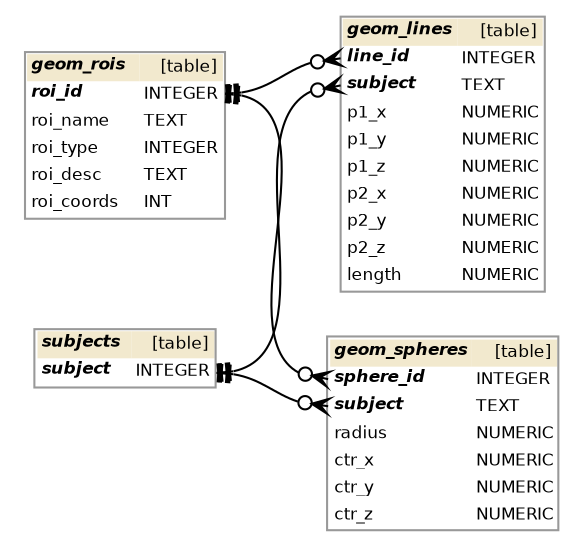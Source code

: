 digraph "SchemaCrawler_Diagram" {

  graph [
    nodesep="0.18"
    ranksep="0.46"
    rankdir="RL"
    fontname="Helvetica"
    fontsize="8"
  ];
  
  node [
    fontname="Helvetica"
    fontsize="8"
    shape="plaintext"
  ];
  
  edge [
    fontname="Helvetica"
    fontsize="8"  
    arrowsize="0.8"
  ];


  /* geom_rois -=-=-=-=-=-=-=-=-=-=-=-=-=- */
  "geom_rois_52a3834a" [
    label=<
      <table border="1" cellborder="0" cellpadding="2" cellspacing="0" bgcolor="white" color="#999999">
	<tr>
		<td colspan='2' bgcolor='#F2E9CE' align='left'><b><i>geom_rois</i></b></td>
		<td bgcolor='#F2E9CE' align='right'>[table]</td>
	</tr>
	<tr>
		<td port='roi_id_8b3e8f92.start' align='left'><b><i>roi_id</i></b></td>
		<td align='left'> </td>
		<td port='roi_id_8b3e8f92.end' align='left'>INTEGER</td>
	</tr>
	<tr>
		<td port='roi_name_b5db3b42.start' align='left'>roi_name</td>
		<td align='left'> </td>
		<td port='roi_name_b5db3b42.end' align='left'>TEXT</td>
	</tr>
	<tr>
		<td port='roi_type_b5de4ff1.start' align='left'>roi_type</td>
		<td align='left'> </td>
		<td port='roi_type_b5de4ff1.end' align='left'>INTEGER</td>
	</tr>
	<tr>
		<td port='roi_desc_b5d6bf48.start' align='left'>roi_desc</td>
		<td align='left'> </td>
		<td port='roi_desc_b5d6bf48.end' align='left'>TEXT</td>
	</tr>
	<tr>
		<td port='roi_coords_99fa9315.start' align='left'>roi_coords</td>
		<td align='left'> </td>
		<td port='roi_coords_99fa9315.end' align='left'>INT</td>
	</tr>
      </table>
    >
  ];

  "geom_lines_175b03c":"line_id_3dd11194.start":w -> "geom_rois_52a3834a":"roi_id_8b3e8f92.end":e [label=<> style="solid" dir="both" arrowhead="teetee" arrowtail="crowodot"];
  "geom_spheres_f8b39843":"sphere_id_d9bb8ee2.start":w -> "geom_rois_52a3834a":"roi_id_8b3e8f92.end":e [label=<> style="solid" dir="both" arrowhead="teetee" arrowtail="crowodot"];


  /* subjects -=-=-=-=-=-=-=-=-=-=-=-=-=- */
  "subjects_84a050c7" [
    label=<
      <table border="1" cellborder="0" cellpadding="2" cellspacing="0" bgcolor="white" color="#999999">
	<tr>
		<td colspan='2' bgcolor='#F2E9CE' align='left'><b><i>subjects</i></b></td>
		<td bgcolor='#F2E9CE' align='right'>[table]</td>
	</tr>
	<tr>
		<td port='subject_c3a2ff05.start' align='left'><b><i>subject</i></b></td>
		<td align='left'> </td>
		<td port='subject_c3a2ff05.end' align='left'>INTEGER</td>
	</tr>
      </table>
    >
  ];

  "geom_lines_175b03c":"subject_c3f0197a.start":w -> "subjects_84a050c7":"subject_c3a2ff05.end":e [label=<> style="solid" dir="both" arrowhead="teetee" arrowtail="crowodot"];
  "geom_spheres_f8b39843":"subject_40a50a81.start":w -> "subjects_84a050c7":"subject_c3a2ff05.end":e [label=<> style="solid" dir="both" arrowhead="teetee" arrowtail="crowodot"];


  /* geom_lines -=-=-=-=-=-=-=-=-=-=-=-=-=- */
  "geom_lines_175b03c" [
    label=<
      <table border="1" cellborder="0" cellpadding="2" cellspacing="0" bgcolor="white" color="#999999">
	<tr>
		<td colspan='2' bgcolor='#F2E9CE' align='left'><b><i>geom_lines</i></b></td>
		<td bgcolor='#F2E9CE' align='right'>[table]</td>
	</tr>
	<tr>
		<td port='line_id_3dd11194.start' align='left'><b><i>line_id</i></b></td>
		<td align='left'> </td>
		<td port='line_id_3dd11194.end' align='left'>INTEGER</td>
	</tr>
	<tr>
		<td port='subject_c3f0197a.start' align='left'><b><i>subject</i></b></td>
		<td align='left'> </td>
		<td port='subject_c3f0197a.end' align='left'>TEXT</td>
	</tr>
	<tr>
		<td port='p1_x_5db6fbec.start' align='left'>p1_x</td>
		<td align='left'> </td>
		<td port='p1_x_5db6fbec.end' align='left'>NUMERIC</td>
	</tr>
	<tr>
		<td port='p1_y_5db6fbed.start' align='left'>p1_y</td>
		<td align='left'> </td>
		<td port='p1_y_5db6fbed.end' align='left'>NUMERIC</td>
	</tr>
	<tr>
		<td port='p1_z_5db6fbee.start' align='left'>p1_z</td>
		<td align='left'> </td>
		<td port='p1_z_5db6fbee.end' align='left'>NUMERIC</td>
	</tr>
	<tr>
		<td port='p2_x_5db6ffad.start' align='left'>p2_x</td>
		<td align='left'> </td>
		<td port='p2_x_5db6ffad.end' align='left'>NUMERIC</td>
	</tr>
	<tr>
		<td port='p2_y_5db6ffae.start' align='left'>p2_y</td>
		<td align='left'> </td>
		<td port='p2_y_5db6ffae.end' align='left'>NUMERIC</td>
	</tr>
	<tr>
		<td port='p2_z_5db6ffaf.start' align='left'>p2_z</td>
		<td align='left'> </td>
		<td port='p2_z_5db6ffaf.end' align='left'>NUMERIC</td>
	</tr>
	<tr>
		<td port='length_c7f7b4d8.start' align='left'>length</td>
		<td align='left'> </td>
		<td port='length_c7f7b4d8.end' align='left'>NUMERIC</td>
	</tr>
      </table>
    >
  ];



  /* geom_spheres -=-=-=-=-=-=-=-=-=-=-=-=-=- */
  "geom_spheres_f8b39843" [
    label=<
      <table border="1" cellborder="0" cellpadding="2" cellspacing="0" bgcolor="white" color="#999999">
	<tr>
		<td colspan='2' bgcolor='#F2E9CE' align='left'><b><i>geom_spheres</i></b></td>
		<td bgcolor='#F2E9CE' align='right'>[table]</td>
	</tr>
	<tr>
		<td port='sphere_id_d9bb8ee2.start' align='left'><b><i>sphere_id</i></b></td>
		<td align='left'> </td>
		<td port='sphere_id_d9bb8ee2.end' align='left'>INTEGER</td>
	</tr>
	<tr>
		<td port='subject_40a50a81.start' align='left'><b><i>subject</i></b></td>
		<td align='left'> </td>
		<td port='subject_40a50a81.end' align='left'>TEXT</td>
	</tr>
	<tr>
		<td port='radius_93ed389d.start' align='left'>radius</td>
		<td align='left'> </td>
		<td port='radius_93ed389d.end' align='left'>NUMERIC</td>
	</tr>
	<tr>
		<td port='ctr_x_460b906f.start' align='left'>ctr_x</td>
		<td align='left'> </td>
		<td port='ctr_x_460b906f.end' align='left'>NUMERIC</td>
	</tr>
	<tr>
		<td port='ctr_y_460b9070.start' align='left'>ctr_y</td>
		<td align='left'> </td>
		<td port='ctr_y_460b9070.end' align='left'>NUMERIC</td>
	</tr>
	<tr>
		<td port='ctr_z_460b9071.start' align='left'>ctr_z</td>
		<td align='left'> </td>
		<td port='ctr_z_460b9071.end' align='left'>NUMERIC</td>
	</tr>
      </table>
    >
  ];



}
